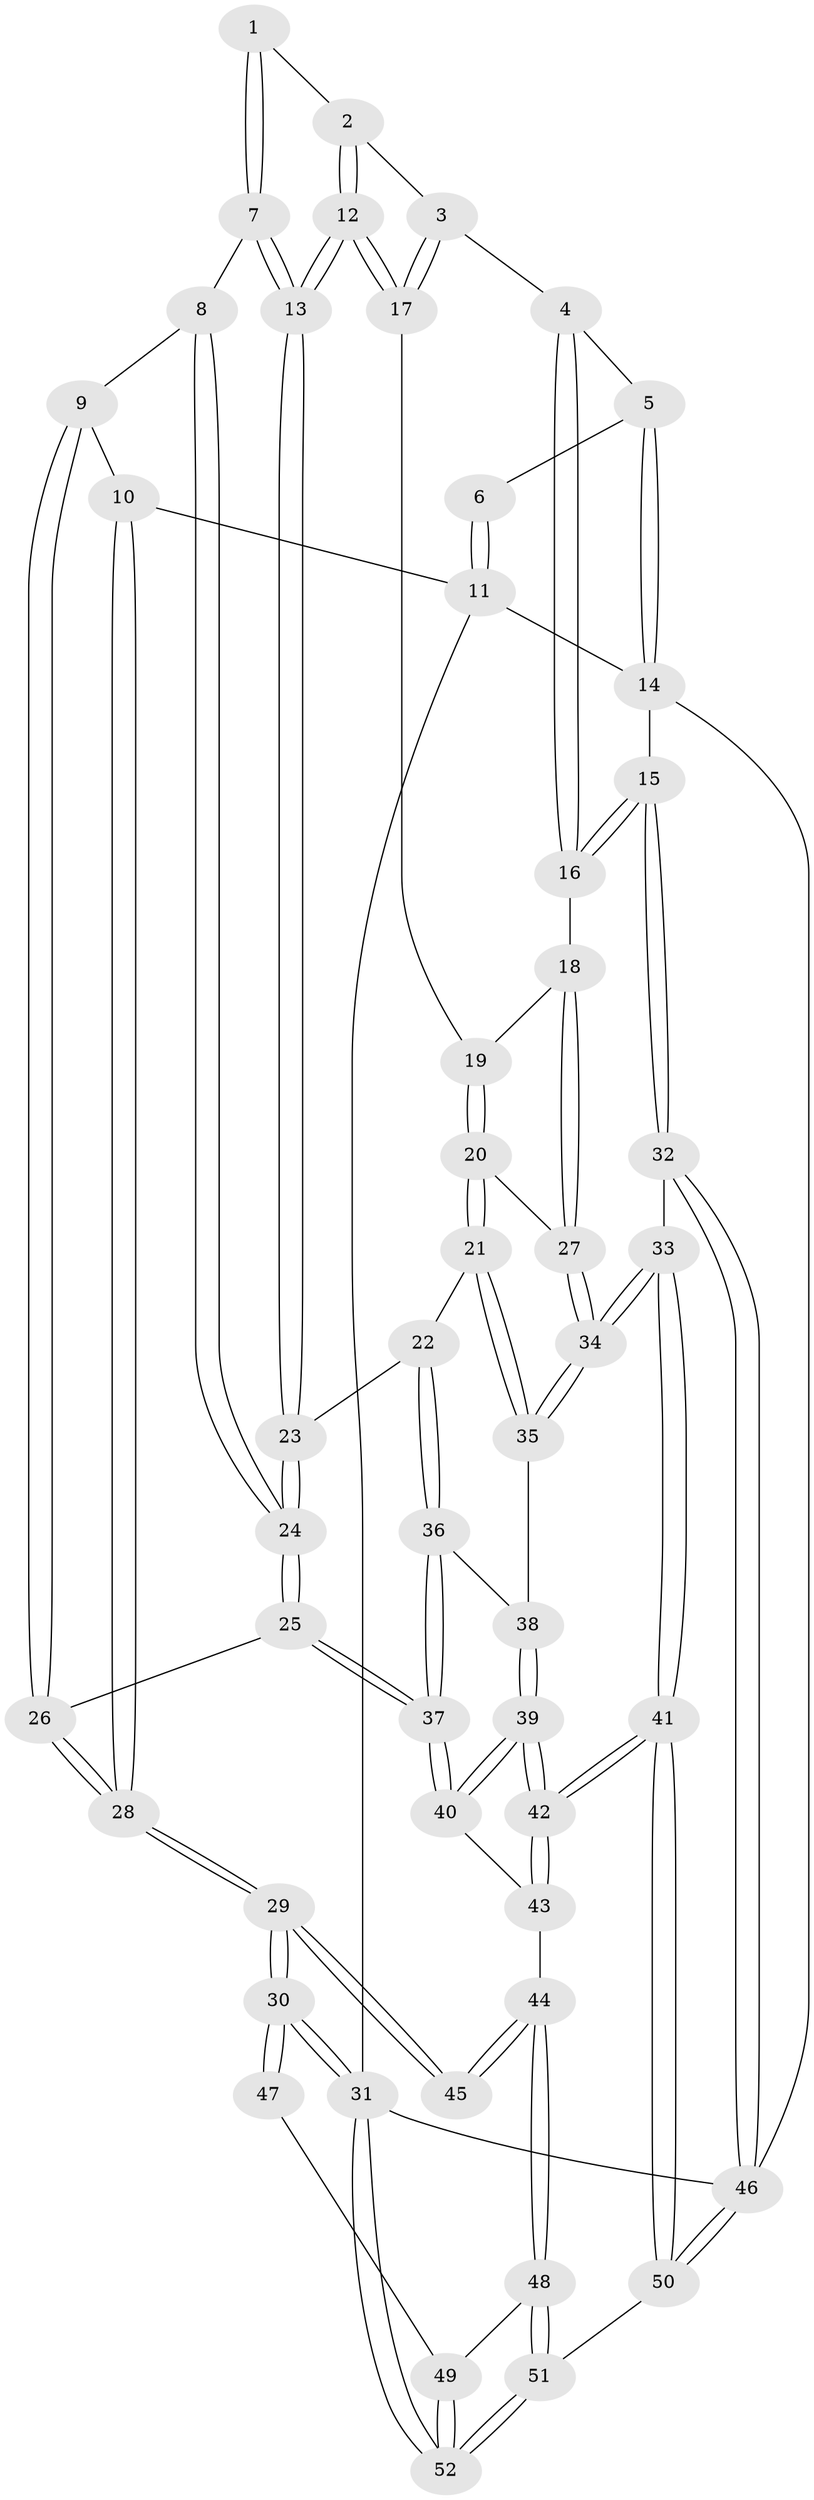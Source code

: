 // Generated by graph-tools (version 1.1) at 2025/38/03/09/25 02:38:27]
// undirected, 52 vertices, 127 edges
graph export_dot {
graph [start="1"]
  node [color=gray90,style=filled];
  1 [pos="+0.4152135299155254+0.030524136018033318"];
  2 [pos="+0.45454599660748624+0.04552774719947527"];
  3 [pos="+0.7902161854707163+0.11486102238401522"];
  4 [pos="+0.8011770555356492+0.09977445615887136"];
  5 [pos="+1+0"];
  6 [pos="+0.3444596122055035+0"];
  7 [pos="+0.3812225907265225+0.2270486501890885"];
  8 [pos="+0.19427161371809956+0.2885614655271893"];
  9 [pos="+0.054002031736604554+0.2500745655663991"];
  10 [pos="+0+0.05455985393101758"];
  11 [pos="+0+0"];
  12 [pos="+0.6529823329892812+0.2824520961882659"];
  13 [pos="+0.5766089541913217+0.39223443154981724"];
  14 [pos="+1+0"];
  15 [pos="+1+0.39280894299702834"];
  16 [pos="+1+0.39450558080828496"];
  17 [pos="+0.7807897937544892+0.1434770860015817"];
  18 [pos="+1+0.4086657993101561"];
  19 [pos="+0.863712763920655+0.28536750629440105"];
  20 [pos="+0.8071832348764656+0.48310132565092895"];
  21 [pos="+0.6334670133698032+0.46915538887992364"];
  22 [pos="+0.6231903441192747+0.46472575773393515"];
  23 [pos="+0.5771638717716443+0.40431013416346473"];
  24 [pos="+0.3171672619030171+0.5479563251091643"];
  25 [pos="+0.24811015255823793+0.694202550996119"];
  26 [pos="+0.15116640425763497+0.6615344104081283"];
  27 [pos="+0.875843531874379+0.5113265221142856"];
  28 [pos="+0+0.660262513582835"];
  29 [pos="+0+0.9073538656722018"];
  30 [pos="+0+0.9341748135173392"];
  31 [pos="+0+1"];
  32 [pos="+1+0.8083906652683669"];
  33 [pos="+0.9312116544828217+0.7697889309046776"];
  34 [pos="+0.9265372542817012+0.7639811175488054"];
  35 [pos="+0.7652220110253899+0.7026272068357575"];
  36 [pos="+0.5493110276506763+0.7203765741933302"];
  37 [pos="+0.25165122612295715+0.7011845319345675"];
  38 [pos="+0.5826668669906879+0.7663375490962565"];
  39 [pos="+0.59890151200369+0.8995581113306931"];
  40 [pos="+0.2528267544802081+0.7616697966384587"];
  41 [pos="+0.6523726541242588+1"];
  42 [pos="+0.6448018117261292+1"];
  43 [pos="+0.25124495511839356+0.7794794682861458"];
  44 [pos="+0.24395091563107826+0.8022374510020767"];
  45 [pos="+0.19865161221109848+0.8297579536054551"];
  46 [pos="+1+1"];
  47 [pos="+0.09580690794514819+0.9186742712894639"];
  48 [pos="+0.2766116959540588+1"];
  49 [pos="+0.09411983700413715+0.9647229026229412"];
  50 [pos="+0.6392328276317792+1"];
  51 [pos="+0.31453505019374783+1"];
  52 [pos="+0+1"];
  1 -- 2;
  1 -- 7;
  1 -- 7;
  2 -- 3;
  2 -- 12;
  2 -- 12;
  3 -- 4;
  3 -- 17;
  3 -- 17;
  4 -- 5;
  4 -- 16;
  4 -- 16;
  5 -- 6;
  5 -- 14;
  5 -- 14;
  6 -- 11;
  6 -- 11;
  7 -- 8;
  7 -- 13;
  7 -- 13;
  8 -- 9;
  8 -- 24;
  8 -- 24;
  9 -- 10;
  9 -- 26;
  9 -- 26;
  10 -- 11;
  10 -- 28;
  10 -- 28;
  11 -- 14;
  11 -- 31;
  12 -- 13;
  12 -- 13;
  12 -- 17;
  12 -- 17;
  13 -- 23;
  13 -- 23;
  14 -- 15;
  14 -- 46;
  15 -- 16;
  15 -- 16;
  15 -- 32;
  15 -- 32;
  16 -- 18;
  17 -- 19;
  18 -- 19;
  18 -- 27;
  18 -- 27;
  19 -- 20;
  19 -- 20;
  20 -- 21;
  20 -- 21;
  20 -- 27;
  21 -- 22;
  21 -- 35;
  21 -- 35;
  22 -- 23;
  22 -- 36;
  22 -- 36;
  23 -- 24;
  23 -- 24;
  24 -- 25;
  24 -- 25;
  25 -- 26;
  25 -- 37;
  25 -- 37;
  26 -- 28;
  26 -- 28;
  27 -- 34;
  27 -- 34;
  28 -- 29;
  28 -- 29;
  29 -- 30;
  29 -- 30;
  29 -- 45;
  29 -- 45;
  30 -- 31;
  30 -- 31;
  30 -- 47;
  30 -- 47;
  31 -- 52;
  31 -- 52;
  31 -- 46;
  32 -- 33;
  32 -- 46;
  32 -- 46;
  33 -- 34;
  33 -- 34;
  33 -- 41;
  33 -- 41;
  34 -- 35;
  34 -- 35;
  35 -- 38;
  36 -- 37;
  36 -- 37;
  36 -- 38;
  37 -- 40;
  37 -- 40;
  38 -- 39;
  38 -- 39;
  39 -- 40;
  39 -- 40;
  39 -- 42;
  39 -- 42;
  40 -- 43;
  41 -- 42;
  41 -- 42;
  41 -- 50;
  41 -- 50;
  42 -- 43;
  42 -- 43;
  43 -- 44;
  44 -- 45;
  44 -- 45;
  44 -- 48;
  44 -- 48;
  46 -- 50;
  46 -- 50;
  47 -- 49;
  48 -- 49;
  48 -- 51;
  48 -- 51;
  49 -- 52;
  49 -- 52;
  50 -- 51;
  51 -- 52;
  51 -- 52;
}
